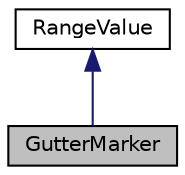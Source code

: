 digraph "GutterMarker"
{
 // LATEX_PDF_SIZE
  edge [fontname="Helvetica",fontsize="10",labelfontname="Helvetica",labelfontsize="10"];
  node [fontname="Helvetica",fontsize="10",shape=record];
  Node1 [label="GutterMarker",height=0.2,width=0.4,color="black", fillcolor="grey75", style="filled", fontcolor="black",tooltip="A gutter marker represents a bit of information attached to a line in a specific gutter."];
  Node2 -> Node1 [dir="back",color="midnightblue",fontsize="10",style="solid",fontname="Helvetica"];
  Node2 [label="RangeValue",height=0.2,width=0.4,color="black", fillcolor="white", style="filled",URL="$classRangeValue.html",tooltip="Each range is associated with a value, which must inherit from this class."];
}
